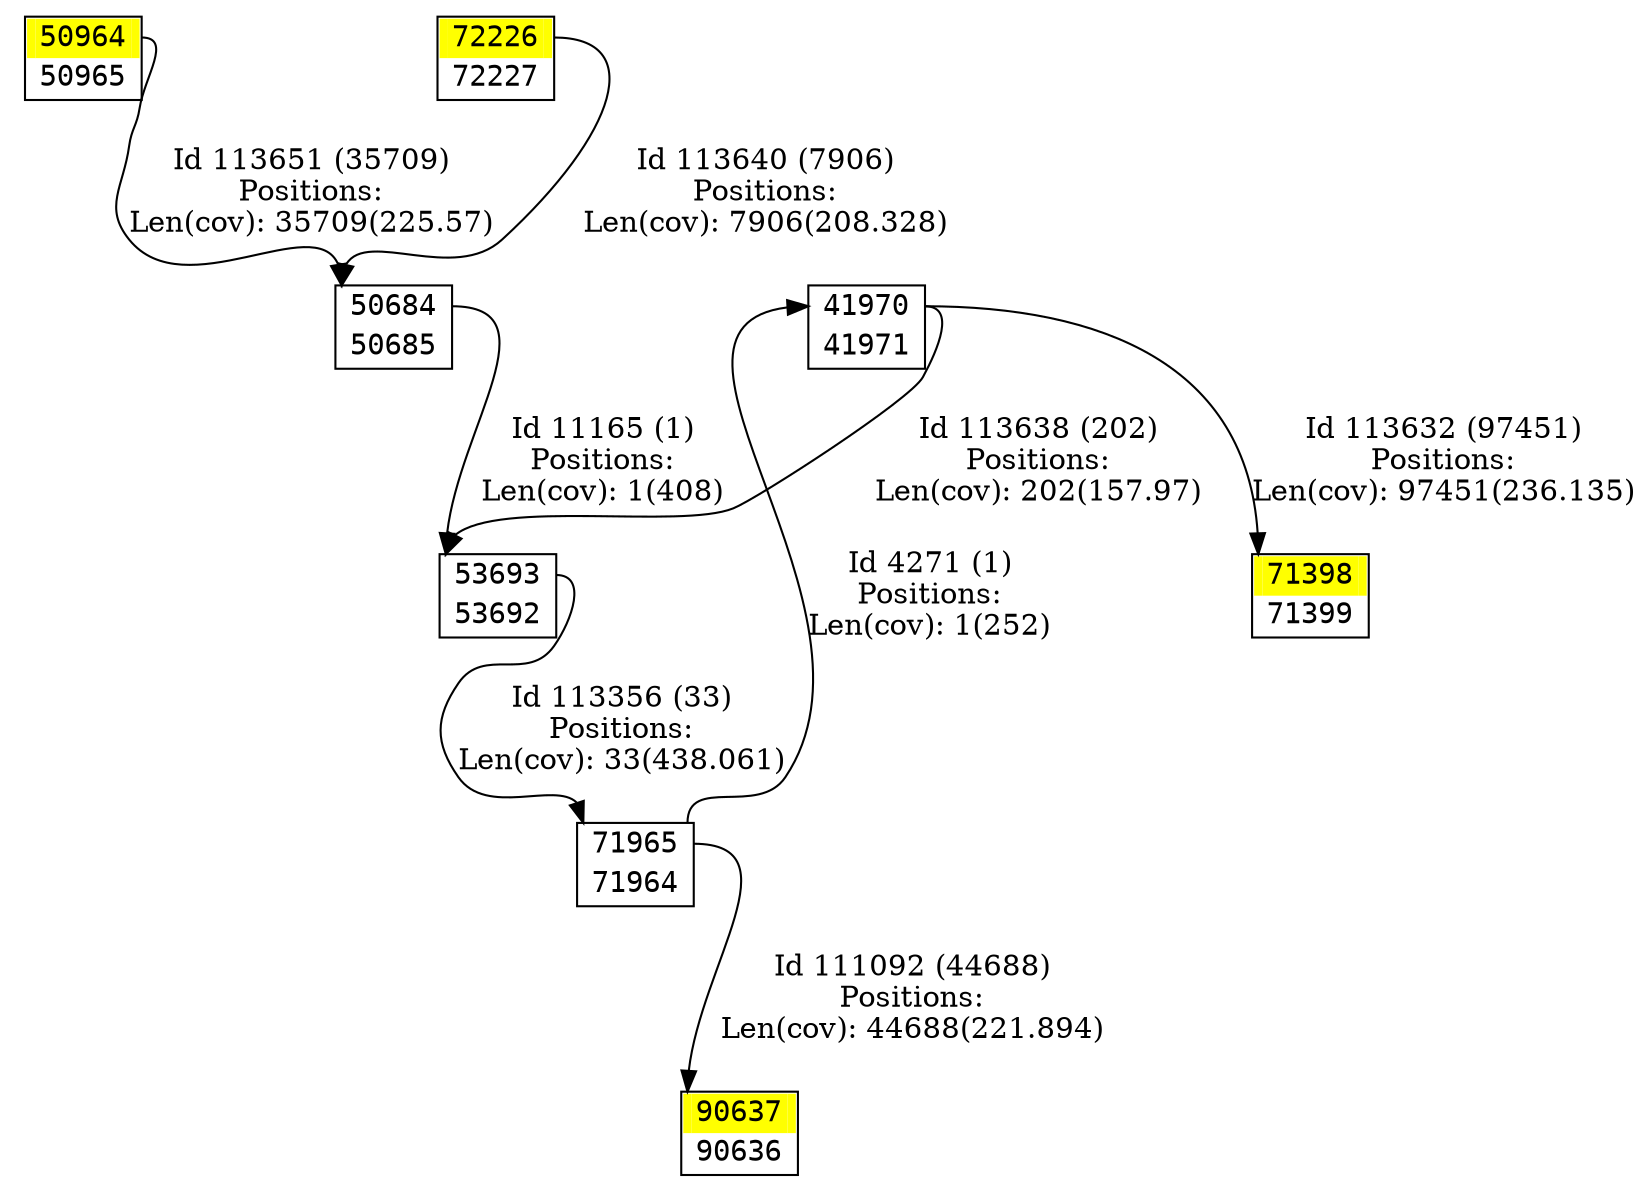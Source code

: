 digraph graph_picture {
node[fontname=<Courier> ,penwidth=<1.8> ,shape=<plaintext> ]
vertex_41970_41971[label=<<TABLE BORDER="1" CELLSPACING="0" >
<TR><TD BORDER="0" PORT = "port_41970_in" color="white" bgcolor="white" ></TD><TD BORDER="0" color="white" bgcolor="white" >41970</TD><TD BORDER="0" PORT = "port_41970_out" color="white" bgcolor="white" ></TD></TR>
<TR><TD BORDER="0" PORT = "port_41971_out" color="white" bgcolor="white" ></TD><TD BORDER="0" color="white" bgcolor="white" >41971</TD><TD BORDER="0" PORT = "port_41971_in" color="white" bgcolor="white" ></TD></TR>
</TABLE>> ,color=<black> ,URL=</vertex/41970.svg> ]
vertex_50684_50685[label=<<TABLE BORDER="1" CELLSPACING="0" >
<TR><TD BORDER="0" PORT = "port_50684_in" color="white" bgcolor="white" ></TD><TD BORDER="0" color="white" bgcolor="white" >50684</TD><TD BORDER="0" PORT = "port_50684_out" color="white" bgcolor="white" ></TD></TR>
<TR><TD BORDER="0" PORT = "port_50685_out" color="white" bgcolor="white" ></TD><TD BORDER="0" color="white" bgcolor="white" >50685</TD><TD BORDER="0" PORT = "port_50685_in" color="white" bgcolor="white" ></TD></TR>
</TABLE>> ,color=<black> ,URL=</vertex/50684.svg> ]
vertex_50964_50965[label=<<TABLE BORDER="1" CELLSPACING="0" >
<TR><TD BORDER="0" PORT = "port_50964_in" color="yellow" bgcolor="yellow" ></TD><TD BORDER="0" color="yellow" bgcolor="yellow" >50964</TD><TD BORDER="0" PORT = "port_50964_out" color="yellow" bgcolor="yellow" ></TD></TR>
<TR><TD BORDER="0" PORT = "port_50965_out" color="white" bgcolor="white" ></TD><TD BORDER="0" color="white" bgcolor="white" >50965</TD><TD BORDER="0" PORT = "port_50965_in" color="white" bgcolor="white" ></TD></TR>
</TABLE>> ,color=<black> ,URL=</vertex/50964.svg> ]
vertex_53692_53693[label=<<TABLE BORDER="1" CELLSPACING="0" >
<TR><TD BORDER="0" PORT = "port_53693_in" color="white" bgcolor="white" ></TD><TD BORDER="0" color="white" bgcolor="white" >53693</TD><TD BORDER="0" PORT = "port_53693_out" color="white" bgcolor="white" ></TD></TR>
<TR><TD BORDER="0" PORT = "port_53692_out" color="white" bgcolor="white" ></TD><TD BORDER="0" color="white" bgcolor="white" >53692</TD><TD BORDER="0" PORT = "port_53692_in" color="white" bgcolor="white" ></TD></TR>
</TABLE>> ,color=<black> ,URL=</vertex/53693.svg> ]
vertex_71398_71399[label=<<TABLE BORDER="1" CELLSPACING="0" >
<TR><TD BORDER="0" PORT = "port_71398_in" color="yellow" bgcolor="yellow" ></TD><TD BORDER="0" color="yellow" bgcolor="yellow" >71398</TD><TD BORDER="0" PORT = "port_71398_out" color="yellow" bgcolor="yellow" ></TD></TR>
<TR><TD BORDER="0" PORT = "port_71399_out" color="white" bgcolor="white" ></TD><TD BORDER="0" color="white" bgcolor="white" >71399</TD><TD BORDER="0" PORT = "port_71399_in" color="white" bgcolor="white" ></TD></TR>
</TABLE>> ,color=<black> ,URL=</vertex/71398.svg> ]
vertex_71964_71965[label=<<TABLE BORDER="1" CELLSPACING="0" >
<TR><TD BORDER="0" PORT = "port_71965_in" color="white" bgcolor="white" ></TD><TD BORDER="0" color="white" bgcolor="white" >71965</TD><TD BORDER="0" PORT = "port_71965_out" color="white" bgcolor="white" ></TD></TR>
<TR><TD BORDER="0" PORT = "port_71964_out" color="white" bgcolor="white" ></TD><TD BORDER="0" color="white" bgcolor="white" >71964</TD><TD BORDER="0" PORT = "port_71964_in" color="white" bgcolor="white" ></TD></TR>
</TABLE>> ,color=<black> ,URL=</vertex/71965.svg> ]
vertex_72226_72227[label=<<TABLE BORDER="1" CELLSPACING="0" >
<TR><TD BORDER="0" PORT = "port_72226_in" color="yellow" bgcolor="yellow" ></TD><TD BORDER="0" color="yellow" bgcolor="yellow" >72226</TD><TD BORDER="0" PORT = "port_72226_out" color="yellow" bgcolor="yellow" ></TD></TR>
<TR><TD BORDER="0" PORT = "port_72227_out" color="white" bgcolor="white" ></TD><TD BORDER="0" color="white" bgcolor="white" >72227</TD><TD BORDER="0" PORT = "port_72227_in" color="white" bgcolor="white" ></TD></TR>
</TABLE>> ,color=<black> ,URL=</vertex/72226.svg> ]
vertex_90636_90637[label=<<TABLE BORDER="1" CELLSPACING="0" >
<TR><TD BORDER="0" PORT = "port_90637_in" color="yellow" bgcolor="yellow" ></TD><TD BORDER="0" color="yellow" bgcolor="yellow" >90637</TD><TD BORDER="0" PORT = "port_90637_out" color="yellow" bgcolor="yellow" ></TD></TR>
<TR><TD BORDER="0" PORT = "port_90636_out" color="white" bgcolor="white" ></TD><TD BORDER="0" color="white" bgcolor="white" >90636</TD><TD BORDER="0" PORT = "port_90636_in" color="white" bgcolor="white" ></TD></TR>
</TABLE>> ,color=<black> ,URL=</vertex/90637.svg> ]
vertex_71964_71965:port_71965_out->vertex_41970_41971:port_41970_in[label="Id 4271 (1)\nPositions:\nLen(cov): 1(252)" ,color=<black> ]
vertex_50684_50685:port_50684_out->vertex_53692_53693:port_53693_in[label="Id 11165 (1)\nPositions:\nLen(cov): 1(408)" ,color=<black> ]
vertex_71964_71965:port_71965_out->vertex_90636_90637:port_90637_in[label="Id 111092 (44688)\nPositions:\nLen(cov): 44688(221.894)" ,color=<black> ]
vertex_53692_53693:port_53693_out->vertex_71964_71965:port_71965_in[label="Id 113356 (33)\nPositions:\nLen(cov): 33(438.061)" ,color=<black> ]
vertex_41970_41971:port_41970_out->vertex_71398_71399:port_71398_in[label="Id 113632 (97451)\nPositions:\nLen(cov): 97451(236.135)" ,color=<black> ]
vertex_41970_41971:port_41970_out->vertex_53692_53693:port_53693_in[label="Id 113638 (202)\nPositions:\nLen(cov): 202(157.97)" ,color=<black> ]
vertex_72226_72227:port_72226_out->vertex_50684_50685:port_50684_in[label="Id 113640 (7906)\nPositions:\nLen(cov): 7906(208.328)" ,color=<black> ]
vertex_50964_50965:port_50964_out->vertex_50684_50685:port_50684_in[label="Id 113651 (35709)\nPositions:\nLen(cov): 35709(225.57)" ,color=<black> ]
}
